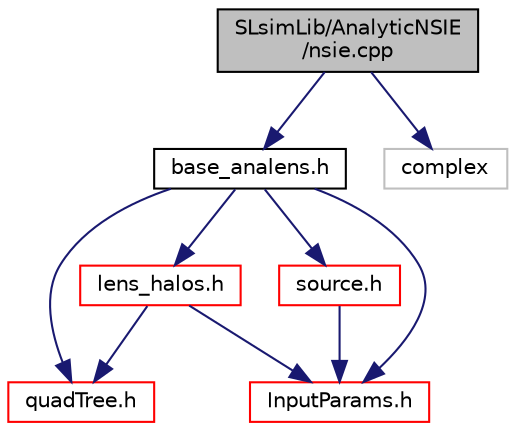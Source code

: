 digraph "SLsimLib/AnalyticNSIE/nsie.cpp"
{
 // LATEX_PDF_SIZE
  edge [fontname="Helvetica",fontsize="10",labelfontname="Helvetica",labelfontsize="10"];
  node [fontname="Helvetica",fontsize="10",shape=record];
  Node0 [label="SLsimLib/AnalyticNSIE\l/nsie.cpp",height=0.2,width=0.4,color="black", fillcolor="grey75", style="filled", fontcolor="black",tooltip="routines for calculating the lensing properties of a non-singular isothermal ellipsoid written by R...."];
  Node0 -> Node1 [color="midnightblue",fontsize="10",style="solid",fontname="Helvetica"];
  Node1 [label="base_analens.h",height=0.2,width=0.4,color="black", fillcolor="white", style="filled",URL="$base__analens_8h_source.html",tooltip=" "];
  Node1 -> Node2 [color="midnightblue",fontsize="10",style="solid",fontname="Helvetica"];
  Node2 [label="quadTree.h",height=0.2,width=0.4,color="red", fillcolor="white", style="filled",URL="$quad_tree_8h_source.html",tooltip=" "];
  Node1 -> Node38 [color="midnightblue",fontsize="10",style="solid",fontname="Helvetica"];
  Node38 [label="source.h",height=0.2,width=0.4,color="red", fillcolor="white", style="filled",URL="$source_8h_source.html",tooltip=" "];
  Node38 -> Node39 [color="midnightblue",fontsize="10",style="solid",fontname="Helvetica"];
  Node39 [label="InputParams.h",height=0.2,width=0.4,color="red", fillcolor="white", style="filled",URL="$_input_params_8h_source.html",tooltip=" "];
  Node1 -> Node39 [color="midnightblue",fontsize="10",style="solid",fontname="Helvetica"];
  Node1 -> Node47 [color="midnightblue",fontsize="10",style="solid",fontname="Helvetica"];
  Node47 [label="lens_halos.h",height=0.2,width=0.4,color="red", fillcolor="white", style="filled",URL="$lens__halos_8h_source.html",tooltip=" "];
  Node47 -> Node39 [color="midnightblue",fontsize="10",style="solid",fontname="Helvetica"];
  Node47 -> Node2 [color="midnightblue",fontsize="10",style="solid",fontname="Helvetica"];
  Node0 -> Node49 [color="midnightblue",fontsize="10",style="solid",fontname="Helvetica"];
  Node49 [label="complex",height=0.2,width=0.4,color="grey75", fillcolor="white", style="filled",tooltip=" "];
}

